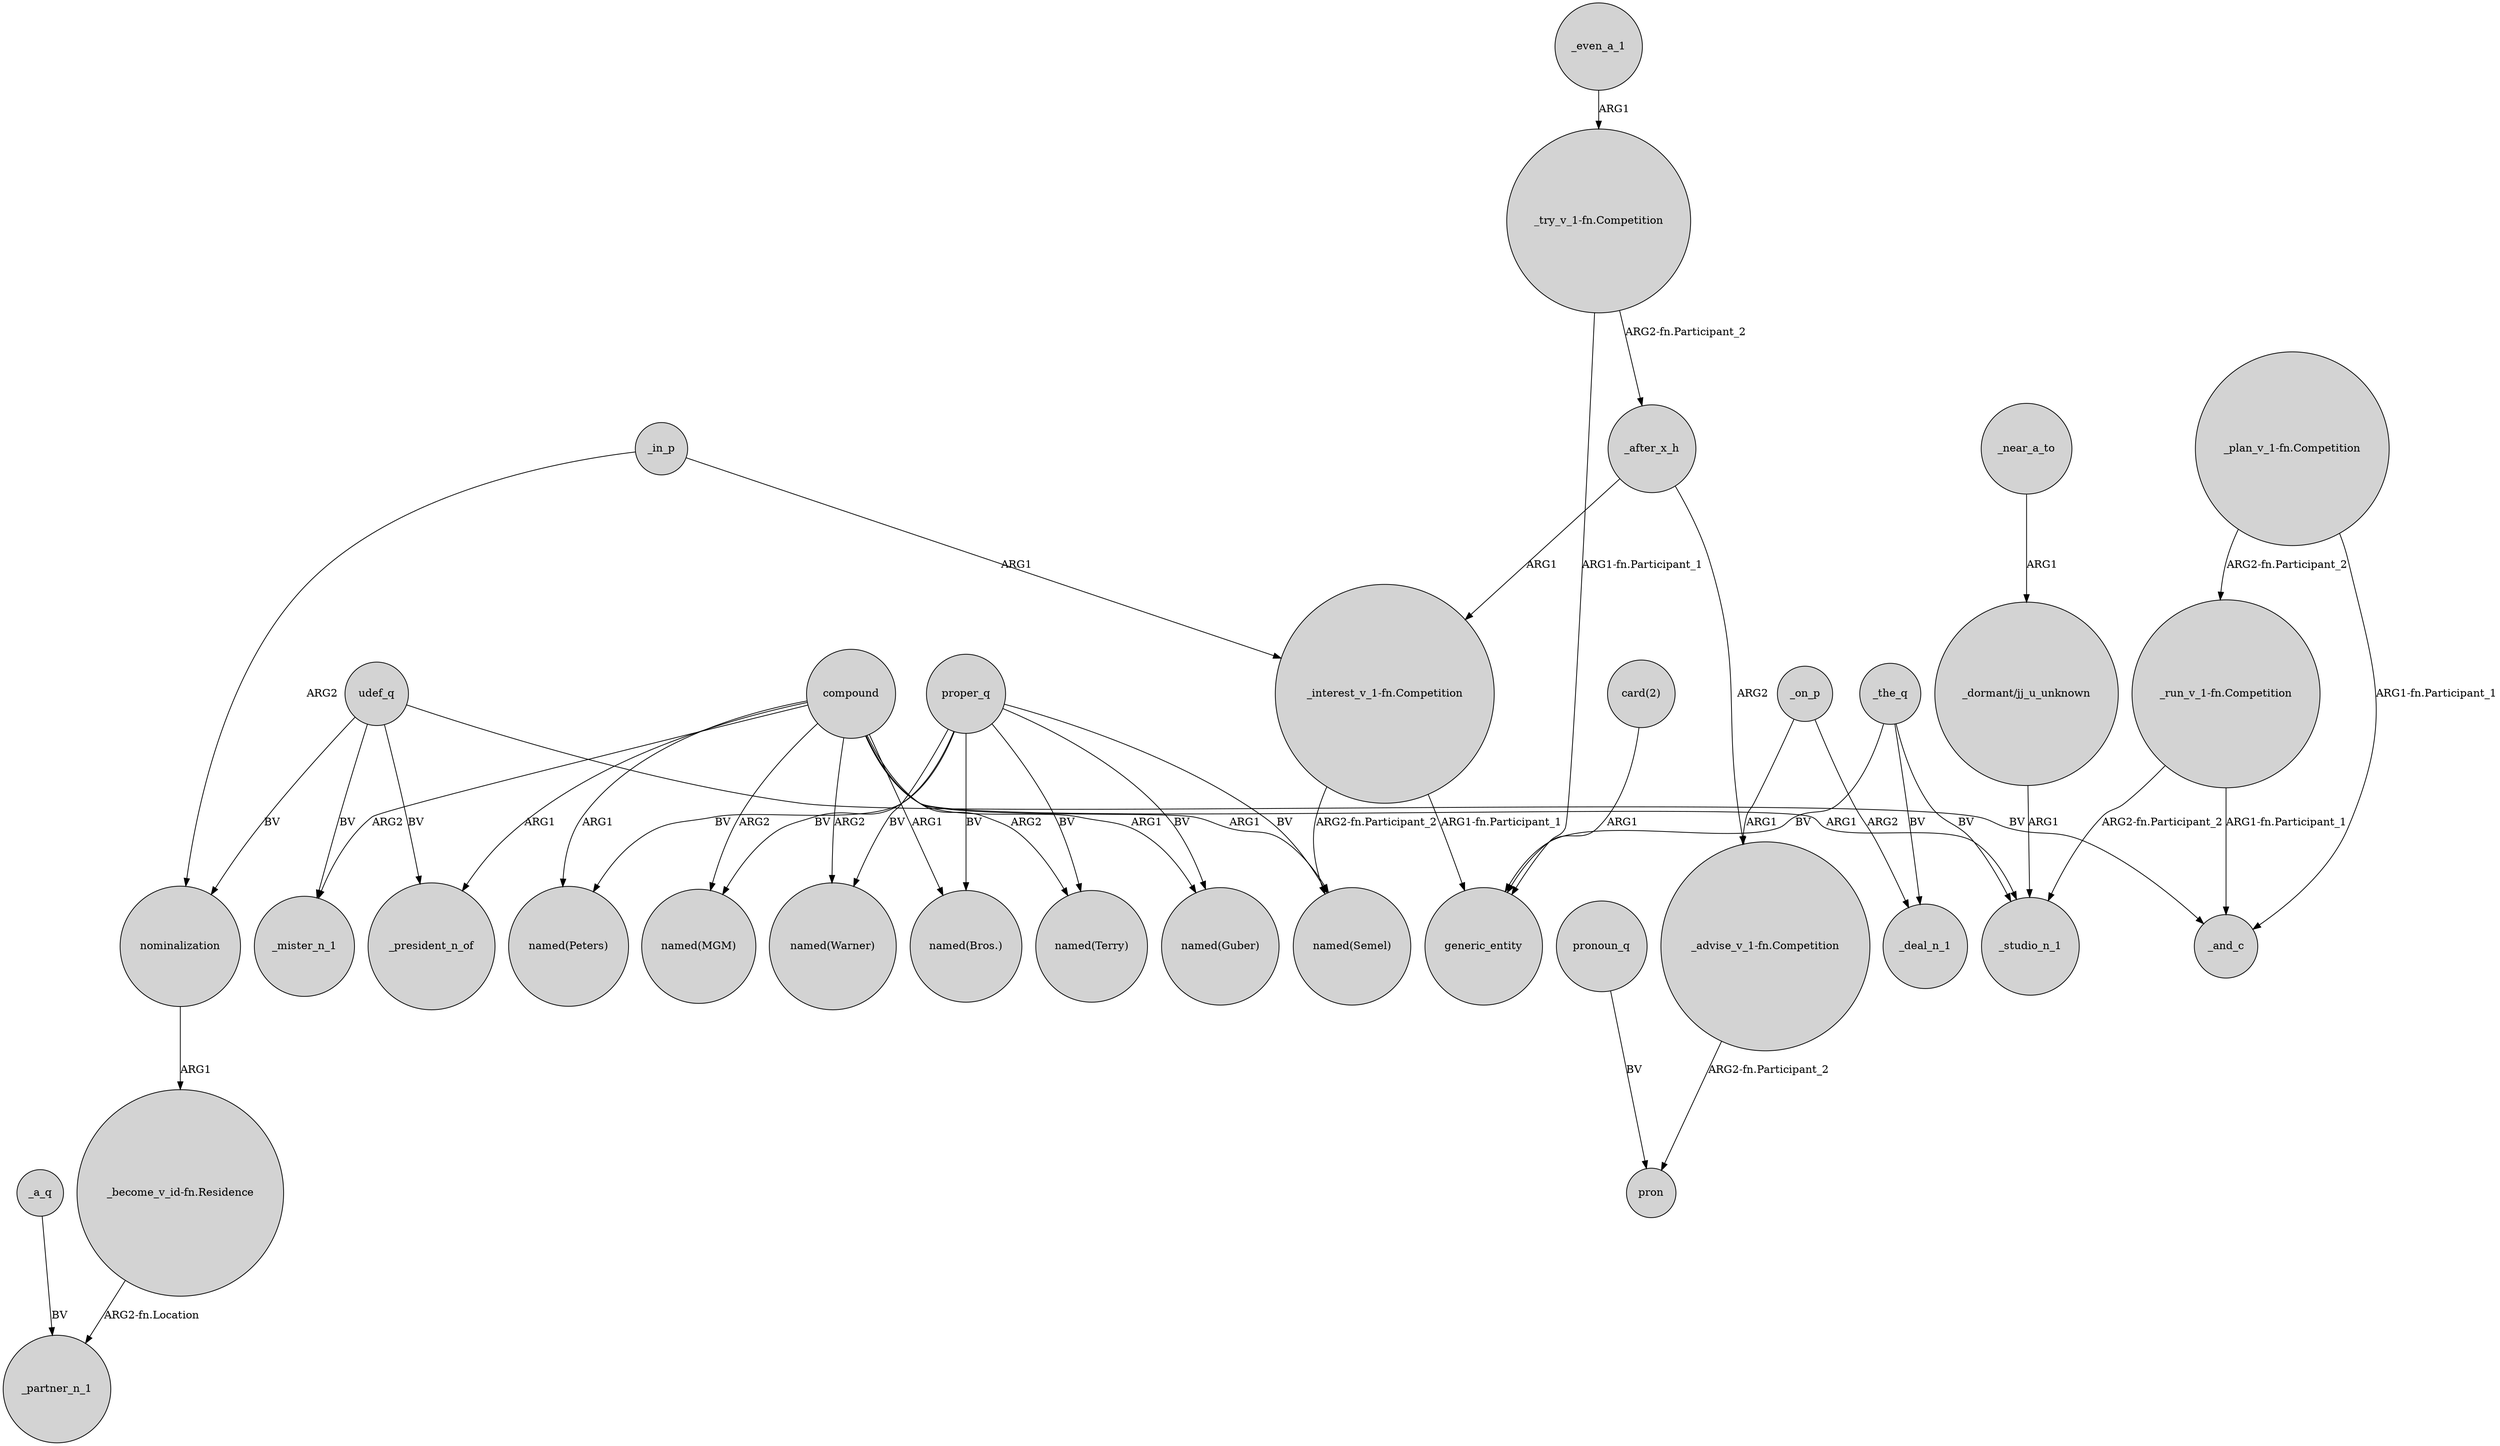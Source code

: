 digraph {
	node [shape=circle style=filled]
	compound -> _mister_n_1 [label=ARG2]
	_the_q -> _deal_n_1 [label=BV]
	compound -> "named(Peters)" [label=ARG1]
	"_dormant/jj_u_unknown" -> _studio_n_1 [label=ARG1]
	_a_q -> _partner_n_1 [label=BV]
	udef_q -> nominalization [label=BV]
	proper_q -> "named(Peters)" [label=BV]
	"_plan_v_1-fn.Competition" -> "_run_v_1-fn.Competition" [label="ARG2-fn.Participant_2"]
	compound -> "named(Bros.)" [label=ARG1]
	"_interest_v_1-fn.Competition" -> "named(Semel)" [label="ARG2-fn.Participant_2"]
	"_run_v_1-fn.Competition" -> _and_c [label="ARG1-fn.Participant_1"]
	udef_q -> _and_c [label=BV]
	"_advise_v_1-fn.Competition" -> pron [label="ARG2-fn.Participant_2"]
	_after_x_h -> "_interest_v_1-fn.Competition" [label=ARG1]
	udef_q -> _mister_n_1 [label=BV]
	_after_x_h -> "_advise_v_1-fn.Competition" [label=ARG2]
	proper_q -> "named(MGM)" [label=BV]
	_in_p -> "_interest_v_1-fn.Competition" [label=ARG1]
	pronoun_q -> pron [label=BV]
	"_run_v_1-fn.Competition" -> _studio_n_1 [label="ARG2-fn.Participant_2"]
	nominalization -> "_become_v_id-fn.Residence" [label=ARG1]
	"_try_v_1-fn.Competition" -> generic_entity [label="ARG1-fn.Participant_1"]
	compound -> _studio_n_1 [label=ARG1]
	"_plan_v_1-fn.Competition" -> _and_c [label="ARG1-fn.Participant_1"]
	proper_q -> "named(Terry)" [label=BV]
	compound -> "named(MGM)" [label=ARG2]
	_the_q -> generic_entity [label=BV]
	compound -> "named(Warner)" [label=ARG2]
	proper_q -> "named(Semel)" [label=BV]
	_even_a_1 -> "_try_v_1-fn.Competition" [label=ARG1]
	proper_q -> "named(Guber)" [label=BV]
	proper_q -> "named(Warner)" [label=BV]
	"_try_v_1-fn.Competition" -> _after_x_h [label="ARG2-fn.Participant_2"]
	"card(2)" -> generic_entity [label=ARG1]
	"_become_v_id-fn.Residence" -> _partner_n_1 [label="ARG2-fn.Location"]
	compound -> _president_n_of [label=ARG1]
	_near_a_to -> "_dormant/jj_u_unknown" [label=ARG1]
	"_interest_v_1-fn.Competition" -> generic_entity [label="ARG1-fn.Participant_1"]
	udef_q -> _president_n_of [label=BV]
	_on_p -> "_advise_v_1-fn.Competition" [label=ARG1]
	_in_p -> nominalization [label=ARG2]
	compound -> "named(Terry)" [label=ARG2]
	_the_q -> _studio_n_1 [label=BV]
	_on_p -> _deal_n_1 [label=ARG2]
	compound -> "named(Semel)" [label=ARG1]
	proper_q -> "named(Bros.)" [label=BV]
	compound -> "named(Guber)" [label=ARG1]
}
